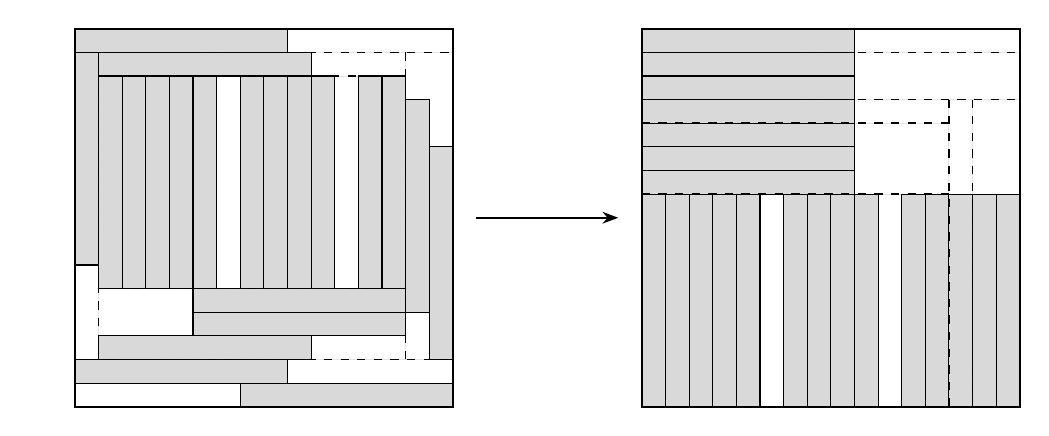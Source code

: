 \ifcsname pGameL\endcsname\else\newlength{\pGameL}\fi
\setlength{\pGameL}{0.3cm}
\tikzset{bin/.style={draw,thick}}
%\tikzset{binGrid/.style={draw,step=1\pGameL,{black!20}}}
\tikzset{item/.style={draw,fill={black!15}}}
\tikzset{myarrow/.style={->,>={Stealth}}}
\tikzset{gsep/.style={draw,dashed,semithick,fill={black!85}}}
\begin{tikzpicture}
\begin{scope}
%\path[binGrid] (0\pGameL, 0\pGameL) grid (16\pGameL, 16\pGameL);
\path[item] (0\pGameL, 15\pGameL) rectangle +(9\pGameL, 1\pGameL);
\path[item] (1\pGameL, 14\pGameL) rectangle +(9\pGameL, 1\pGameL);
\path[item] (5\pGameL, 4\pGameL) rectangle +(9\pGameL, 1\pGameL);
\path[item] (5\pGameL, 3\pGameL) rectangle +(9\pGameL, 1\pGameL);
\path[item] (1\pGameL, 2\pGameL) rectangle +(9\pGameL, 1\pGameL);
\path[item] (0\pGameL, 1\pGameL) rectangle +(9\pGameL, 1\pGameL);
\path[item] (7\pGameL, 0\pGameL) rectangle +(9\pGameL, 1\pGameL);
\path[item] (0\pGameL, 6\pGameL) rectangle +(1\pGameL, 9\pGameL);
\path[item] (1\pGameL, 5\pGameL) rectangle +(1\pGameL, 9\pGameL);
\path[item] (2\pGameL, 5\pGameL) rectangle +(1\pGameL, 9\pGameL);
\path[item] (3\pGameL, 5\pGameL) rectangle +(1\pGameL, 9\pGameL);
\path[item] (4\pGameL, 5\pGameL) rectangle +(1\pGameL, 9\pGameL);
\path[item] (5\pGameL, 5\pGameL) rectangle +(1\pGameL, 9\pGameL);
\path[item] (7\pGameL, 5\pGameL) rectangle +(1\pGameL, 9\pGameL);
\path[item] (8\pGameL, 5\pGameL) rectangle +(1\pGameL, 9\pGameL);
\path[item] (9\pGameL, 5\pGameL) rectangle +(1\pGameL, 9\pGameL);
\path[item] (10\pGameL, 5\pGameL) rectangle +(1\pGameL, 9\pGameL);
\path[item] (12\pGameL, 5\pGameL) rectangle +(1\pGameL, 9\pGameL);
\path[item] (13\pGameL, 5\pGameL) rectangle +(1\pGameL, 9\pGameL);
\path[item] (14\pGameL, 4\pGameL) rectangle +(1\pGameL, 9\pGameL);
\path[item] (15\pGameL, 2\pGameL) rectangle +(1\pGameL, 9\pGameL);
\path[bin] (0\pGameL, 0\pGameL) rectangle (16\pGameL, 16\pGameL);
\path[gsep] (0\pGameL, 2\pGameL) -- +(16\pGameL, 0\pGameL);
\path[gsep] (0\pGameL, 15\pGameL) -- +(16\pGameL, 0\pGameL);
\path[gsep] (1\pGameL, 2\pGameL) -- (1\pGameL, 15\pGameL);
\path[gsep] (14\pGameL, 2\pGameL) -- (14\pGameL, 15\pGameL);
\path[gsep] (1\pGameL, 14\pGameL) -- (14\pGameL, 14\pGameL);
\path[gsep] (1\pGameL, 5\pGameL) -- (14\pGameL, 5\pGameL);
\end{scope}
\draw[myarrow,semithick] (17\pGameL, 8\pGameL) -- +(6\pGameL, 0);
\begin{scope}[xshift=24\pGameL]
%\path[binGrid] (0\pGameL, 0\pGameL) grid (16\pGameL, 16\pGameL);
\path[item] (0\pGameL, 15\pGameL) rectangle +(9\pGameL, 1\pGameL);
\path[item] (0\pGameL, 14\pGameL) rectangle +(9\pGameL, 1\pGameL);
\path[item] (0\pGameL, 13\pGameL) rectangle +(9\pGameL, 1\pGameL);
\path[item] (0\pGameL, 12\pGameL) rectangle +(9\pGameL, 1\pGameL);
\path[item] (0\pGameL, 11\pGameL) rectangle +(9\pGameL, 1\pGameL);
\path[item] (0\pGameL, 10\pGameL) rectangle +(9\pGameL, 1\pGameL);
\path[item] (0\pGameL, 9\pGameL) rectangle +(9\pGameL, 1\pGameL);
\path[item] (0\pGameL, 0\pGameL) rectangle +(1\pGameL, 9\pGameL);
\path[item] (1\pGameL, 0\pGameL) rectangle +(1\pGameL, 9\pGameL);
\path[item] (2\pGameL, 0\pGameL) rectangle +(1\pGameL, 9\pGameL);
\path[item] (3\pGameL, 0\pGameL) rectangle +(1\pGameL, 9\pGameL);
\path[item] (4\pGameL, 0\pGameL) rectangle +(1\pGameL, 9\pGameL);
\path[item] (6\pGameL, 0\pGameL) rectangle +(1\pGameL, 9\pGameL);
\path[item] (7\pGameL, 0\pGameL) rectangle +(1\pGameL, 9\pGameL);
\path[item] (8\pGameL, 0\pGameL) rectangle +(1\pGameL, 9\pGameL);
\path[item] (9\pGameL, 0\pGameL) rectangle +(1\pGameL, 9\pGameL);
\path[item] (11\pGameL, 0\pGameL) rectangle +(1\pGameL, 9\pGameL);
\path[item] (12\pGameL, 0\pGameL) rectangle +(1\pGameL, 9\pGameL);
\path[item] (13\pGameL, 0\pGameL) rectangle +(1\pGameL, 9\pGameL);
\path[item] (14\pGameL, 0\pGameL) rectangle +(1\pGameL, 9\pGameL);
\path[item] (15\pGameL, 0\pGameL) rectangle +(1\pGameL, 9\pGameL);
\path[bin] (0\pGameL, 0\pGameL) rectangle (16\pGameL, 16\pGameL);
\path[gsep] (0\pGameL, 15\pGameL) -- (16\pGameL, 15\pGameL);
\path[gsep] (0\pGameL, 13\pGameL) -- (16\pGameL, 13\pGameL);
\path[gsep] (13\pGameL, 0\pGameL) -- (13\pGameL, 13\pGameL);
\path[gsep] (14\pGameL, 0\pGameL) -- (14\pGameL, 13\pGameL);
\path[gsep] (0\pGameL, 12\pGameL) -- (13\pGameL, 12\pGameL);
\path[gsep] (0\pGameL, 9\pGameL) -- (13\pGameL, 9\pGameL);
\end{scope}
\end{tikzpicture}
